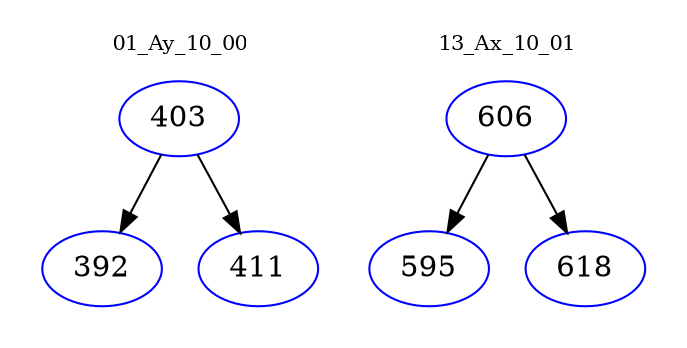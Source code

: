 digraph{
subgraph cluster_0 {
color = white
label = "01_Ay_10_00";
fontsize=10;
T0_403 [label="403", color="blue"]
T0_403 -> T0_392 [color="black"]
T0_392 [label="392", color="blue"]
T0_403 -> T0_411 [color="black"]
T0_411 [label="411", color="blue"]
}
subgraph cluster_1 {
color = white
label = "13_Ax_10_01";
fontsize=10;
T1_606 [label="606", color="blue"]
T1_606 -> T1_595 [color="black"]
T1_595 [label="595", color="blue"]
T1_606 -> T1_618 [color="black"]
T1_618 [label="618", color="blue"]
}
}
